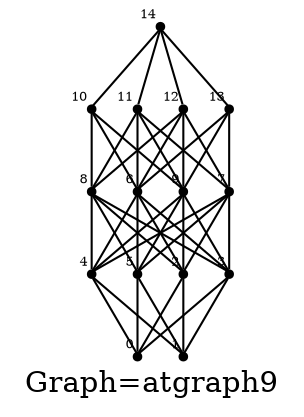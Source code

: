 /* Created by igraph 0.8.0-pre+0200568 */
graph {
  graph [
    label="Graph=atgraph9"
    labelloc=bottom
  ];
  0 [
    pos="0.000000,0.000000!"
    shape=point
    fontsize=6
    xlabel=0
  ];
  1 [
    pos="-0.100000,1.000000!"
    shape=point
    fontsize=6
    xlabel=1
  ];
  2 [
    pos="0.000000,2.000000!"
    shape=point
    fontsize=6
    xlabel=2
  ];
  3 [
    pos="1.000000,0.000000!"
    shape=point
    fontsize=6
    xlabel=3
  ];
  4 [
    pos="0.900000,1.000000!"
    shape=point
    fontsize=6
    xlabel=4
  ];
  5 [
    pos="1.000000,2.000000!"
    shape=point
    fontsize=6
    xlabel=5
  ];
  6 [
    pos="2.000000,0.000000!"
    shape=point
    fontsize=6
    xlabel=6
  ];
  7 [
    pos="1.900000,1.000000!"
    shape=point
    fontsize=6
    xlabel=7
  ];
  8 [
    pos="2.000000,2.000000!"
    shape=point
    fontsize=6
    xlabel=8
  ];
  9 [
    pos="3.000000,0.000000!"
    shape=point
    fontsize=6
    xlabel=9
  ];
  10 [
    pos="2.900000,1.000000!"
    shape=point
    fontsize=6
    xlabel=10
  ];
  11 [
    pos="3.000000,2.000000!"
    shape=point
    fontsize=6
    xlabel=11
  ];
  12 [
    pos="4.000000,0.000000!"
    shape=point
    fontsize=6
    xlabel=12
  ];
  13 [
    pos="3.900000,1.000000!"
    shape=point
    fontsize=6
    xlabel=13
  ];
  14 [
    pos="4.000000,2.000000!"
    shape=point
    fontsize=6
    xlabel=14
  ];

  2 -- 0;
  3 -- 0;
  4 -- 0;
  5 -- 0;
  2 -- 1;
  3 -- 1;
  4 -- 1;
  5 -- 1;
  6 -- 2;
  7 -- 2;
  8 -- 2;
  9 -- 2;
  6 -- 3;
  7 -- 3;
  8 -- 3;
  9 -- 3;
  6 -- 4;
  7 -- 4;
  8 -- 4;
  9 -- 4;
  6 -- 5;
  7 -- 5;
  8 -- 5;
  9 -- 5;
  10 -- 6;
  11 -- 6;
  12 -- 6;
  13 -- 6;
  11 -- 7;
  12 -- 7;
  13 -- 7;
  10 -- 8;
  11 -- 8;
  12 -- 8;
  10 -- 9;
  11 -- 9;
  12 -- 9;
  13 -- 9;
  14 -- 10;
  14 -- 11;
  14 -- 12;
  14 -- 13;
}
